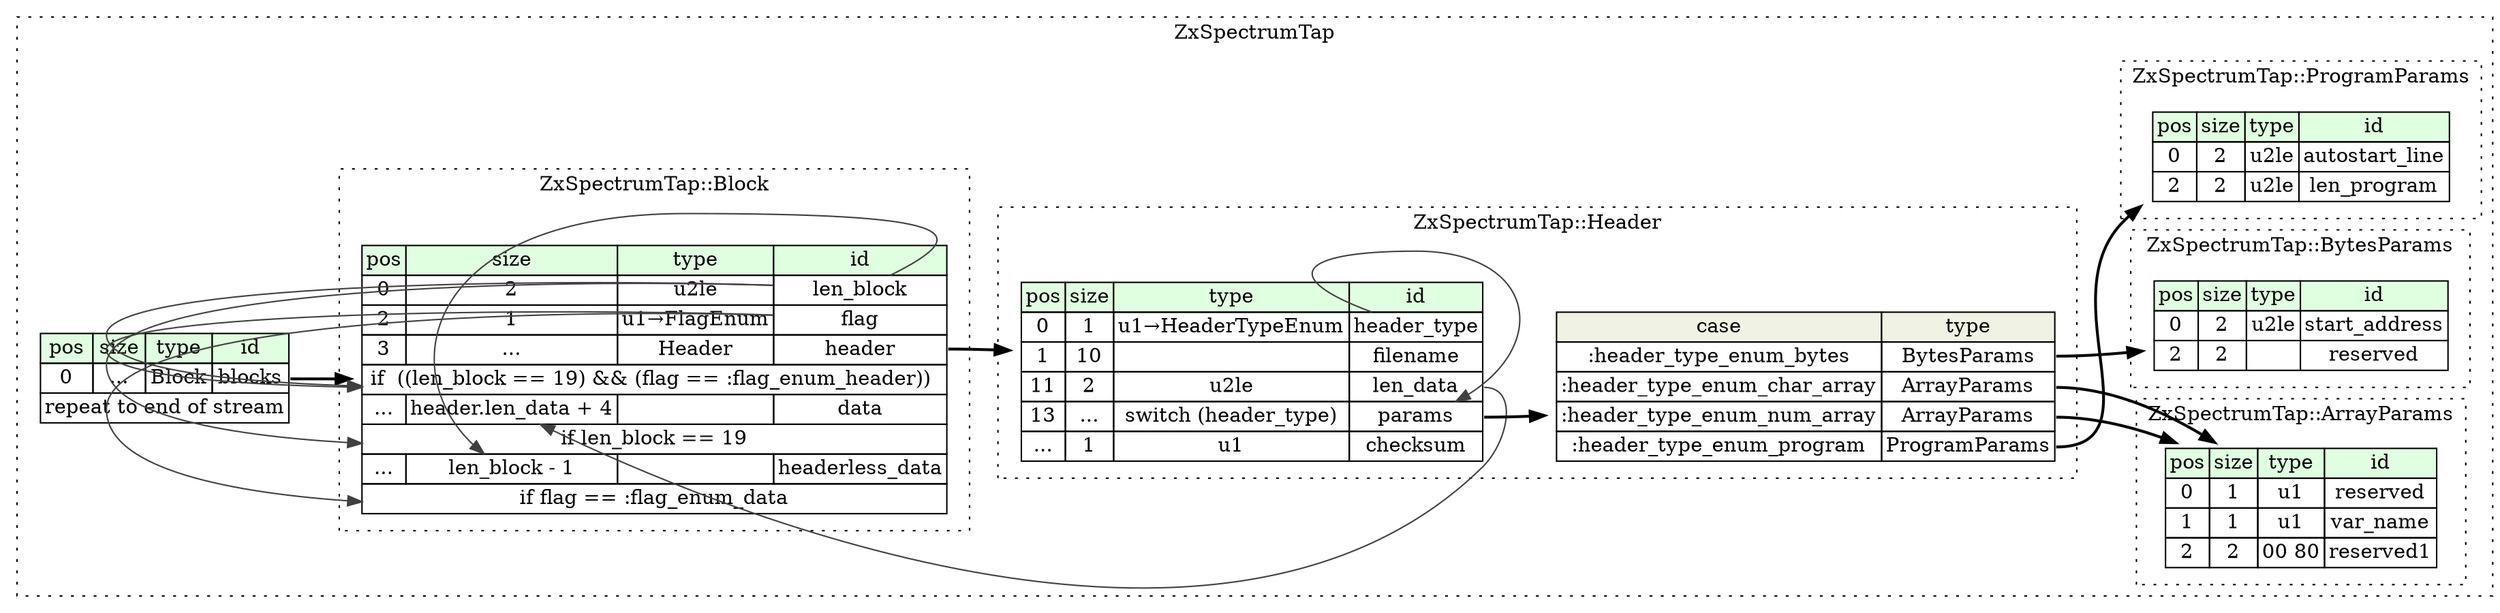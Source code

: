 digraph {
	rankdir=LR;
	node [shape=plaintext];
	subgraph cluster__zx_spectrum_tap {
		label="ZxSpectrumTap";
		graph[style=dotted];

		zx_spectrum_tap__seq [label=<<TABLE BORDER="0" CELLBORDER="1" CELLSPACING="0">
			<TR><TD BGCOLOR="#E0FFE0">pos</TD><TD BGCOLOR="#E0FFE0">size</TD><TD BGCOLOR="#E0FFE0">type</TD><TD BGCOLOR="#E0FFE0">id</TD></TR>
			<TR><TD PORT="blocks_pos">0</TD><TD PORT="blocks_size">...</TD><TD>Block</TD><TD PORT="blocks_type">blocks</TD></TR>
			<TR><TD COLSPAN="4" PORT="blocks__repeat">repeat to end of stream</TD></TR>
		</TABLE>>];
		subgraph cluster__array_params {
			label="ZxSpectrumTap::ArrayParams";
			graph[style=dotted];

			array_params__seq [label=<<TABLE BORDER="0" CELLBORDER="1" CELLSPACING="0">
				<TR><TD BGCOLOR="#E0FFE0">pos</TD><TD BGCOLOR="#E0FFE0">size</TD><TD BGCOLOR="#E0FFE0">type</TD><TD BGCOLOR="#E0FFE0">id</TD></TR>
				<TR><TD PORT="reserved_pos">0</TD><TD PORT="reserved_size">1</TD><TD>u1</TD><TD PORT="reserved_type">reserved</TD></TR>
				<TR><TD PORT="var_name_pos">1</TD><TD PORT="var_name_size">1</TD><TD>u1</TD><TD PORT="var_name_type">var_name</TD></TR>
				<TR><TD PORT="reserved1_pos">2</TD><TD PORT="reserved1_size">2</TD><TD>00 80</TD><TD PORT="reserved1_type">reserved1</TD></TR>
			</TABLE>>];
		}
		subgraph cluster__block {
			label="ZxSpectrumTap::Block";
			graph[style=dotted];

			block__seq [label=<<TABLE BORDER="0" CELLBORDER="1" CELLSPACING="0">
				<TR><TD BGCOLOR="#E0FFE0">pos</TD><TD BGCOLOR="#E0FFE0">size</TD><TD BGCOLOR="#E0FFE0">type</TD><TD BGCOLOR="#E0FFE0">id</TD></TR>
				<TR><TD PORT="len_block_pos">0</TD><TD PORT="len_block_size">2</TD><TD>u2le</TD><TD PORT="len_block_type">len_block</TD></TR>
				<TR><TD PORT="flag_pos">2</TD><TD PORT="flag_size">1</TD><TD>u1→FlagEnum</TD><TD PORT="flag_type">flag</TD></TR>
				<TR><TD PORT="header_pos">3</TD><TD PORT="header_size">...</TD><TD>Header</TD><TD PORT="header_type">header</TD></TR>
				<TR><TD COLSPAN="4" PORT="header__if">if  ((len_block == 19) &amp;&amp; (flag == :flag_enum_header)) </TD></TR>
				<TR><TD PORT="data_pos">...</TD><TD PORT="data_size">header.len_data + 4</TD><TD></TD><TD PORT="data_type">data</TD></TR>
				<TR><TD COLSPAN="4" PORT="data__if">if len_block == 19</TD></TR>
				<TR><TD PORT="headerless_data_pos">...</TD><TD PORT="headerless_data_size">len_block - 1</TD><TD></TD><TD PORT="headerless_data_type">headerless_data</TD></TR>
				<TR><TD COLSPAN="4" PORT="headerless_data__if">if flag == :flag_enum_data</TD></TR>
			</TABLE>>];
		}
		subgraph cluster__bytes_params {
			label="ZxSpectrumTap::BytesParams";
			graph[style=dotted];

			bytes_params__seq [label=<<TABLE BORDER="0" CELLBORDER="1" CELLSPACING="0">
				<TR><TD BGCOLOR="#E0FFE0">pos</TD><TD BGCOLOR="#E0FFE0">size</TD><TD BGCOLOR="#E0FFE0">type</TD><TD BGCOLOR="#E0FFE0">id</TD></TR>
				<TR><TD PORT="start_address_pos">0</TD><TD PORT="start_address_size">2</TD><TD>u2le</TD><TD PORT="start_address_type">start_address</TD></TR>
				<TR><TD PORT="reserved_pos">2</TD><TD PORT="reserved_size">2</TD><TD></TD><TD PORT="reserved_type">reserved</TD></TR>
			</TABLE>>];
		}
		subgraph cluster__header {
			label="ZxSpectrumTap::Header";
			graph[style=dotted];

			header__seq [label=<<TABLE BORDER="0" CELLBORDER="1" CELLSPACING="0">
				<TR><TD BGCOLOR="#E0FFE0">pos</TD><TD BGCOLOR="#E0FFE0">size</TD><TD BGCOLOR="#E0FFE0">type</TD><TD BGCOLOR="#E0FFE0">id</TD></TR>
				<TR><TD PORT="header_type_pos">0</TD><TD PORT="header_type_size">1</TD><TD>u1→HeaderTypeEnum</TD><TD PORT="header_type_type">header_type</TD></TR>
				<TR><TD PORT="filename_pos">1</TD><TD PORT="filename_size">10</TD><TD></TD><TD PORT="filename_type">filename</TD></TR>
				<TR><TD PORT="len_data_pos">11</TD><TD PORT="len_data_size">2</TD><TD>u2le</TD><TD PORT="len_data_type">len_data</TD></TR>
				<TR><TD PORT="params_pos">13</TD><TD PORT="params_size">...</TD><TD>switch (header_type)</TD><TD PORT="params_type">params</TD></TR>
				<TR><TD PORT="checksum_pos">...</TD><TD PORT="checksum_size">1</TD><TD>u1</TD><TD PORT="checksum_type">checksum</TD></TR>
			</TABLE>>];
header__seq_params_switch [label=<<TABLE BORDER="0" CELLBORDER="1" CELLSPACING="0">
	<TR><TD BGCOLOR="#F0F2E4">case</TD><TD BGCOLOR="#F0F2E4">type</TD></TR>
	<TR><TD>:header_type_enum_bytes</TD><TD PORT="case0">BytesParams</TD></TR>
	<TR><TD>:header_type_enum_char_array</TD><TD PORT="case1">ArrayParams</TD></TR>
	<TR><TD>:header_type_enum_num_array</TD><TD PORT="case2">ArrayParams</TD></TR>
	<TR><TD>:header_type_enum_program</TD><TD PORT="case3">ProgramParams</TD></TR>
</TABLE>>];
		}
		subgraph cluster__program_params {
			label="ZxSpectrumTap::ProgramParams";
			graph[style=dotted];

			program_params__seq [label=<<TABLE BORDER="0" CELLBORDER="1" CELLSPACING="0">
				<TR><TD BGCOLOR="#E0FFE0">pos</TD><TD BGCOLOR="#E0FFE0">size</TD><TD BGCOLOR="#E0FFE0">type</TD><TD BGCOLOR="#E0FFE0">id</TD></TR>
				<TR><TD PORT="autostart_line_pos">0</TD><TD PORT="autostart_line_size">2</TD><TD>u2le</TD><TD PORT="autostart_line_type">autostart_line</TD></TR>
				<TR><TD PORT="len_program_pos">2</TD><TD PORT="len_program_size">2</TD><TD>u2le</TD><TD PORT="len_program_type">len_program</TD></TR>
			</TABLE>>];
		}
	}
	zx_spectrum_tap__seq:blocks_type -> block__seq [style=bold];
	block__seq:header_type -> header__seq [style=bold];
	block__seq:len_block_type -> block__seq:header__if [color="#404040"];
	block__seq:flag_type -> block__seq:header__if [color="#404040"];
	header__seq:len_data_type -> block__seq:data_size [color="#404040"];
	block__seq:len_block_type -> block__seq:data__if [color="#404040"];
	block__seq:len_block_type -> block__seq:headerless_data_size [color="#404040"];
	block__seq:flag_type -> block__seq:headerless_data__if [color="#404040"];
	header__seq:params_type -> header__seq_params_switch [style=bold];
	header__seq_params_switch:case0 -> bytes_params__seq [style=bold];
	header__seq_params_switch:case1 -> array_params__seq [style=bold];
	header__seq_params_switch:case2 -> array_params__seq [style=bold];
	header__seq_params_switch:case3 -> program_params__seq [style=bold];
	header__seq:header_type_type -> header__seq:params_type [color="#404040"];
}
